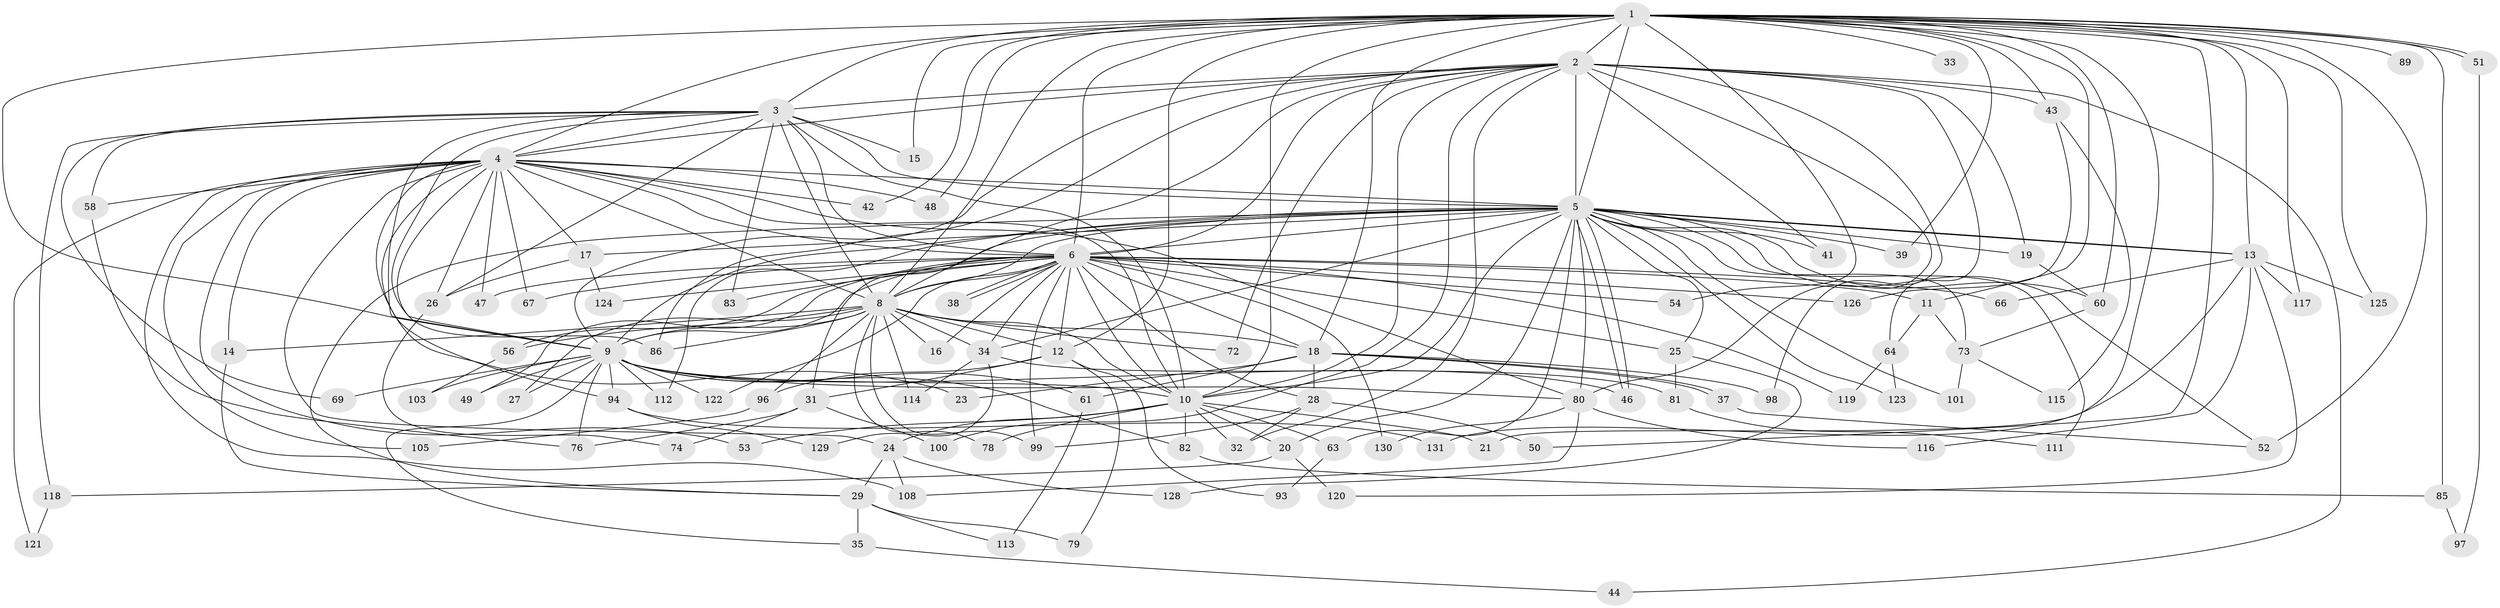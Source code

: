 // Generated by graph-tools (version 1.1) at 2025/51/02/27/25 19:51:52]
// undirected, 101 vertices, 235 edges
graph export_dot {
graph [start="1"]
  node [color=gray90,style=filled];
  1 [super="+7"];
  2 [super="+62"];
  3 [super="+30"];
  4 [super="+110"];
  5 [super="+22"];
  6 [super="+127"];
  8 [super="+102"];
  9 [super="+57"];
  10 [super="+107"];
  11;
  12 [super="+45"];
  13 [super="+36"];
  14;
  15;
  16;
  17;
  18 [super="+75"];
  19;
  20;
  21;
  23;
  24;
  25;
  26 [super="+92"];
  27;
  28 [super="+77"];
  29 [super="+59"];
  31 [super="+55"];
  32 [super="+95"];
  33;
  34 [super="+40"];
  35 [super="+71"];
  37;
  38;
  39;
  41;
  42;
  43 [super="+70"];
  44;
  46 [super="+68"];
  47;
  48;
  49;
  50;
  51;
  52 [super="+65"];
  53;
  54;
  56;
  58;
  60 [super="+90"];
  61;
  63;
  64 [super="+109"];
  66;
  67;
  69;
  72;
  73 [super="+84"];
  74;
  76 [super="+91"];
  78;
  79;
  80 [super="+88"];
  81;
  82;
  83;
  85 [super="+104"];
  86 [super="+87"];
  89;
  93;
  94;
  96;
  97;
  98;
  99 [super="+106"];
  100;
  101;
  103;
  105;
  108 [super="+132"];
  111;
  112;
  113;
  114;
  115;
  116;
  117;
  118;
  119;
  120;
  121;
  122;
  123;
  124;
  125;
  126;
  128;
  129;
  130;
  131;
  1 -- 2 [weight=2];
  1 -- 3 [weight=2];
  1 -- 4 [weight=2];
  1 -- 5 [weight=2];
  1 -- 6 [weight=3];
  1 -- 8 [weight=2];
  1 -- 9 [weight=2];
  1 -- 10 [weight=2];
  1 -- 12;
  1 -- 15;
  1 -- 21;
  1 -- 33 [weight=2];
  1 -- 43;
  1 -- 48;
  1 -- 51;
  1 -- 51;
  1 -- 54;
  1 -- 60;
  1 -- 89 [weight=2];
  1 -- 85 [weight=2];
  1 -- 11;
  1 -- 18;
  1 -- 39;
  1 -- 42;
  1 -- 50;
  1 -- 52;
  1 -- 117;
  1 -- 125;
  1 -- 13;
  2 -- 3;
  2 -- 4;
  2 -- 5 [weight=2];
  2 -- 6 [weight=2];
  2 -- 8;
  2 -- 9;
  2 -- 10;
  2 -- 19;
  2 -- 41;
  2 -- 43 [weight=2];
  2 -- 44;
  2 -- 64 [weight=2];
  2 -- 72;
  2 -- 80;
  2 -- 86;
  2 -- 100;
  2 -- 98;
  2 -- 32;
  3 -- 4;
  3 -- 5;
  3 -- 6;
  3 -- 8;
  3 -- 9;
  3 -- 10;
  3 -- 15;
  3 -- 26;
  3 -- 58;
  3 -- 69;
  3 -- 83;
  3 -- 86;
  3 -- 118;
  4 -- 5;
  4 -- 6;
  4 -- 8;
  4 -- 9 [weight=2];
  4 -- 10;
  4 -- 14;
  4 -- 17;
  4 -- 23;
  4 -- 24;
  4 -- 42;
  4 -- 47;
  4 -- 48;
  4 -- 53;
  4 -- 58;
  4 -- 67;
  4 -- 94;
  4 -- 105;
  4 -- 121;
  4 -- 26;
  4 -- 80;
  4 -- 108;
  5 -- 6;
  5 -- 8;
  5 -- 9;
  5 -- 10;
  5 -- 13;
  5 -- 13;
  5 -- 17;
  5 -- 19;
  5 -- 20;
  5 -- 25;
  5 -- 31;
  5 -- 34;
  5 -- 39;
  5 -- 41;
  5 -- 46;
  5 -- 46;
  5 -- 52;
  5 -- 63;
  5 -- 80;
  5 -- 101;
  5 -- 111;
  5 -- 112;
  5 -- 123;
  5 -- 73;
  5 -- 60;
  5 -- 29;
  6 -- 8;
  6 -- 9;
  6 -- 10;
  6 -- 11;
  6 -- 12;
  6 -- 16;
  6 -- 18;
  6 -- 25;
  6 -- 28 [weight=2];
  6 -- 34;
  6 -- 38;
  6 -- 38;
  6 -- 47;
  6 -- 49;
  6 -- 54;
  6 -- 56;
  6 -- 66;
  6 -- 67;
  6 -- 83;
  6 -- 99;
  6 -- 119;
  6 -- 122;
  6 -- 124;
  6 -- 126;
  6 -- 130;
  8 -- 9;
  8 -- 10 [weight=2];
  8 -- 14;
  8 -- 16;
  8 -- 27;
  8 -- 56;
  8 -- 72;
  8 -- 78;
  8 -- 96;
  8 -- 114;
  8 -- 18;
  8 -- 99;
  8 -- 34;
  8 -- 12;
  8 -- 86;
  9 -- 10;
  9 -- 27;
  9 -- 35;
  9 -- 49;
  9 -- 61;
  9 -- 69;
  9 -- 76;
  9 -- 82;
  9 -- 94;
  9 -- 103;
  9 -- 112;
  9 -- 122;
  9 -- 80;
  9 -- 46;
  10 -- 20;
  10 -- 21;
  10 -- 24;
  10 -- 32;
  10 -- 53;
  10 -- 63;
  10 -- 78;
  10 -- 82;
  11 -- 64;
  11 -- 73;
  12 -- 31 [weight=2];
  12 -- 79;
  12 -- 93;
  12 -- 96;
  13 -- 117;
  13 -- 120;
  13 -- 125;
  13 -- 131;
  13 -- 66;
  13 -- 116;
  14 -- 29;
  17 -- 26;
  17 -- 124;
  18 -- 23;
  18 -- 28;
  18 -- 37;
  18 -- 37;
  18 -- 61;
  18 -- 98;
  19 -- 60;
  20 -- 118;
  20 -- 120;
  24 -- 29;
  24 -- 108;
  24 -- 128;
  25 -- 81;
  25 -- 128;
  26 -- 74;
  28 -- 32;
  28 -- 50;
  28 -- 99;
  29 -- 35 [weight=2];
  29 -- 79;
  29 -- 113;
  31 -- 100;
  31 -- 74;
  31 -- 76;
  34 -- 81;
  34 -- 114;
  34 -- 129;
  35 -- 44;
  37 -- 52;
  43 -- 126;
  43 -- 115;
  51 -- 97;
  56 -- 103;
  58 -- 76;
  60 -- 73;
  61 -- 113;
  63 -- 93;
  64 -- 119;
  64 -- 123;
  73 -- 101;
  73 -- 115;
  80 -- 108;
  80 -- 116;
  80 -- 130;
  81 -- 111;
  82 -- 85;
  85 -- 97;
  94 -- 129;
  94 -- 131;
  96 -- 105;
  118 -- 121;
}

